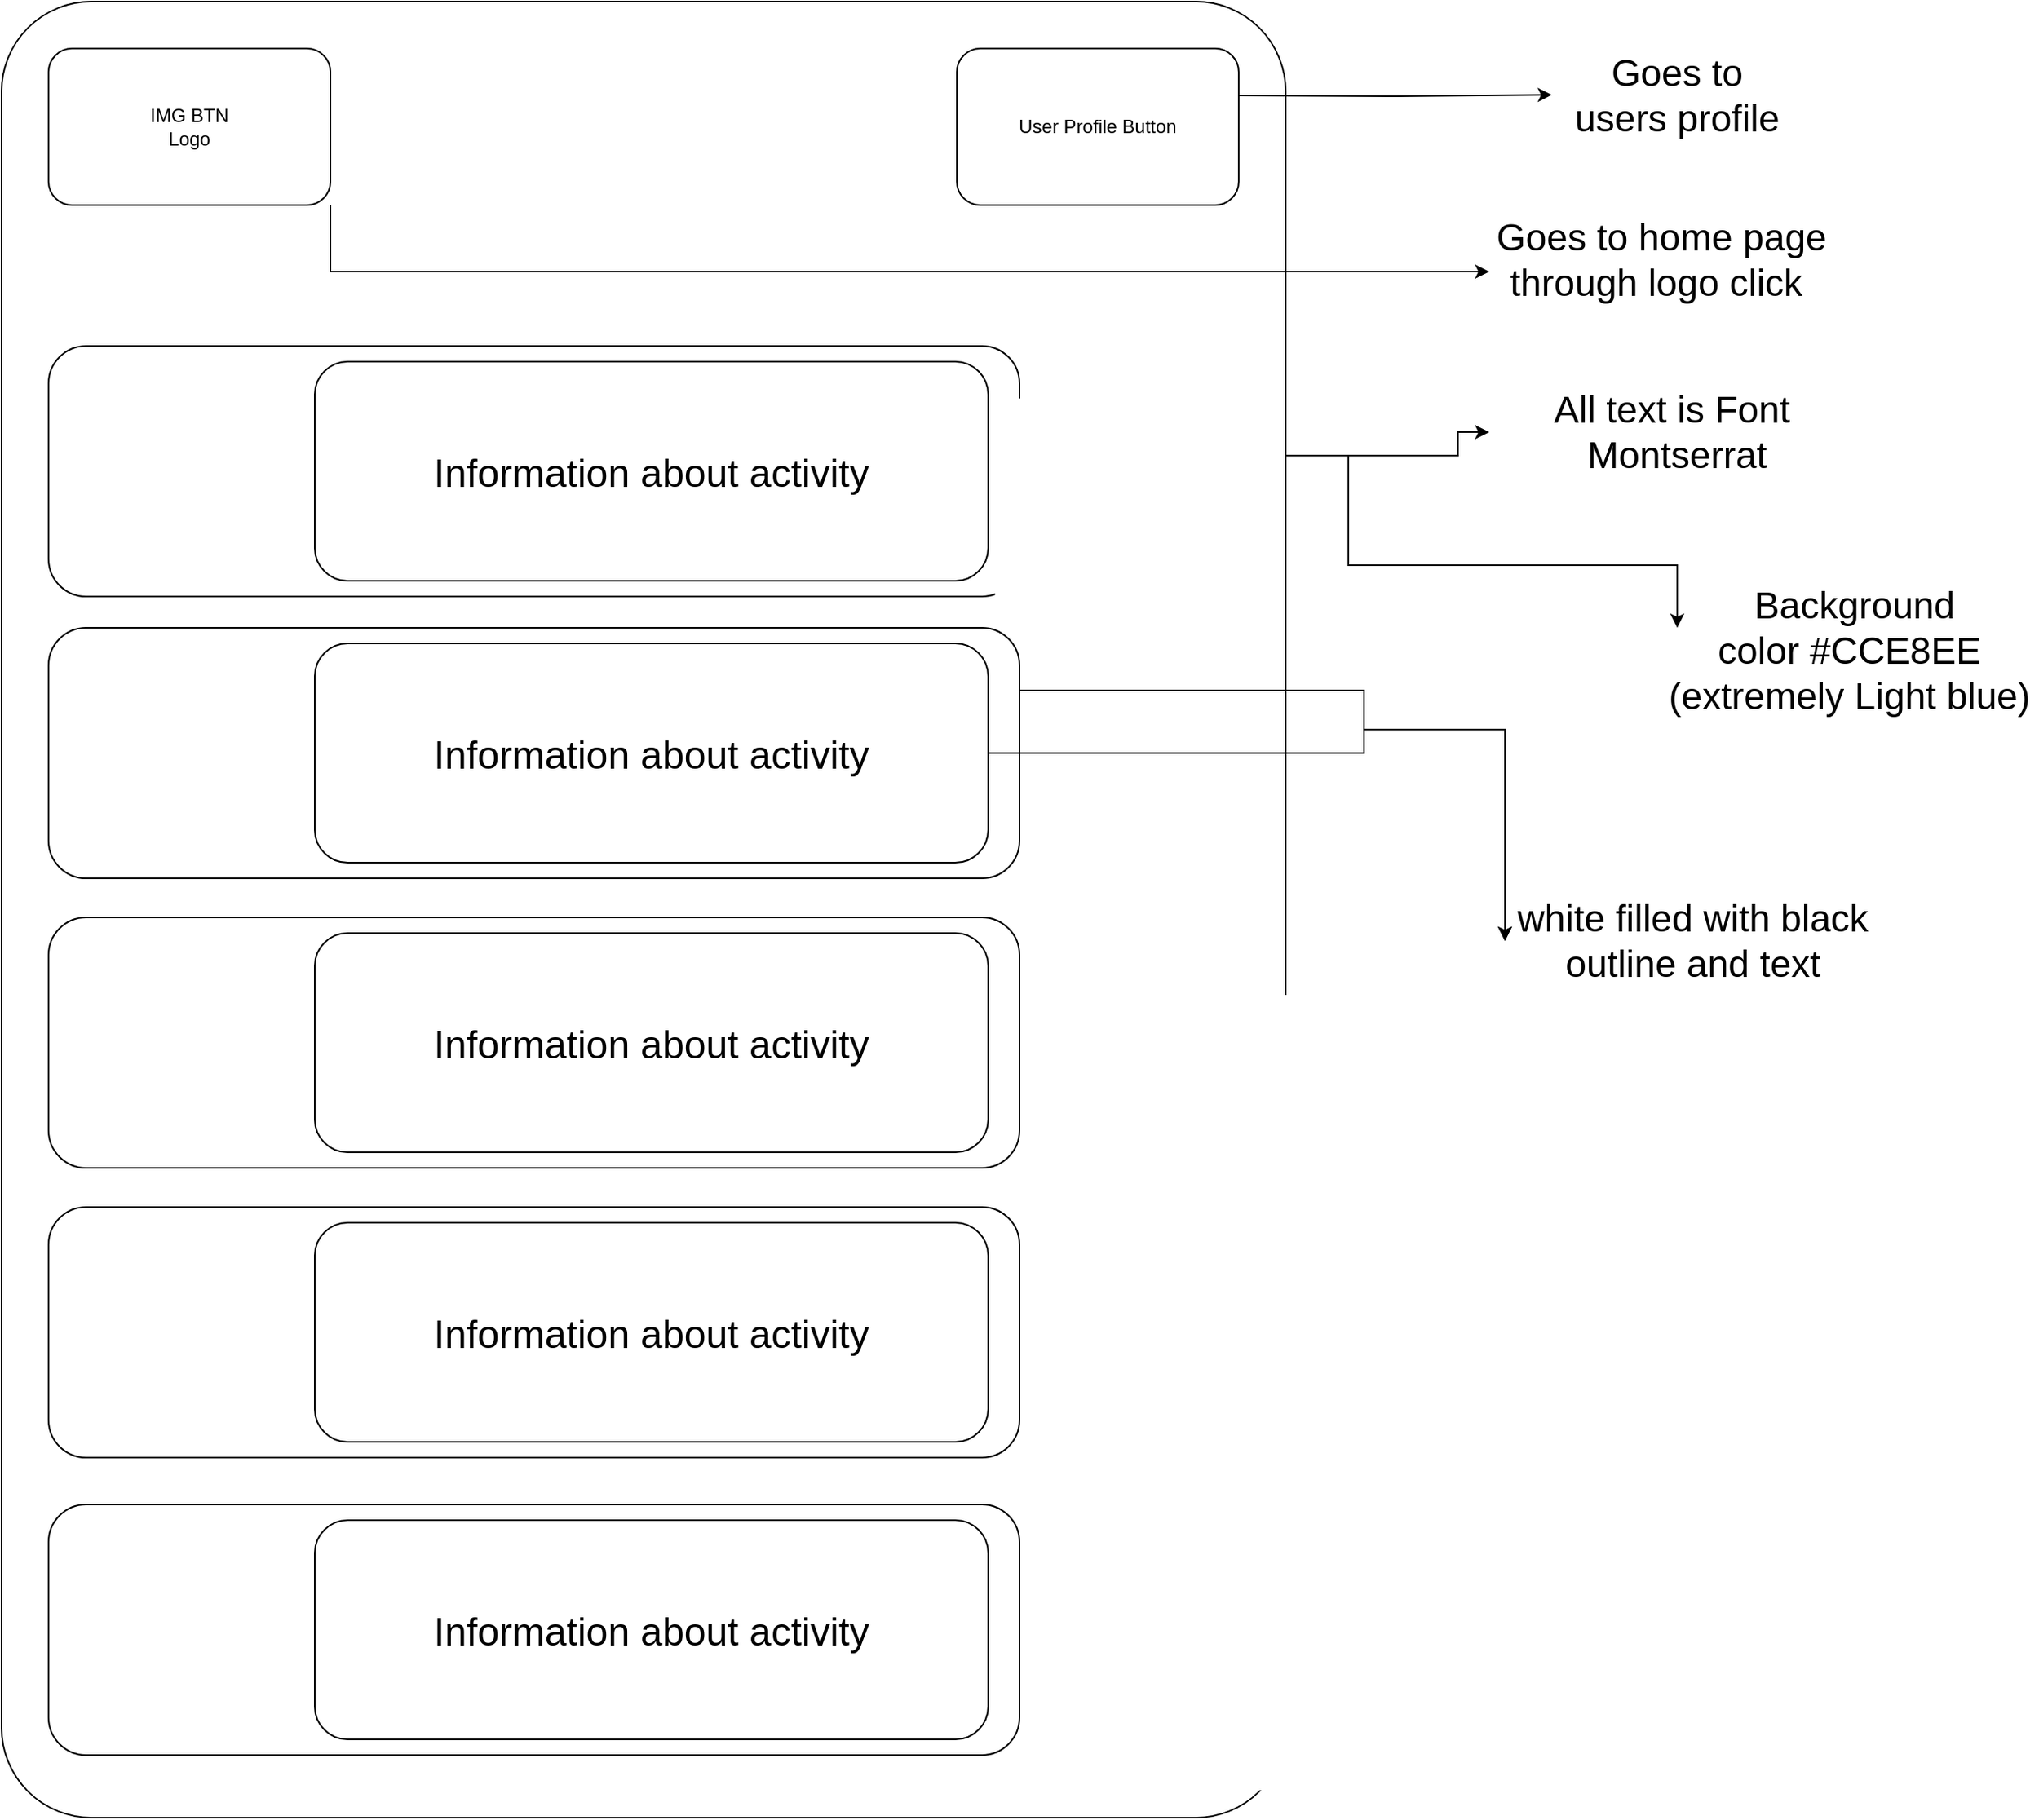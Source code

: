<mxfile version="24.0.6" type="device">
  <diagram name="Page-1" id="f1b7ffb7-ca1e-a977-7cf5-a751b3c06c05">
    <mxGraphModel dx="2647" dy="1260" grid="1" gridSize="10" guides="1" tooltips="1" connect="1" arrows="1" fold="1" page="1" pageScale="1" pageWidth="826" pageHeight="1169" background="none" math="0" shadow="0">
      <root>
        <mxCell id="0" />
        <mxCell id="1" parent="0" />
        <mxCell id="qfFioo9fjU9TVqREYKtZ-2" style="edgeStyle=orthogonalEdgeStyle;rounded=0;orthogonalLoop=1;jettySize=auto;html=1;exitX=1;exitY=0.25;exitDx=0;exitDy=0;entryX=0;entryY=0.5;entryDx=0;entryDy=0;" edge="1" parent="1" source="dO-Ke5plsGIxC5qf2pMP-61" target="qfFioo9fjU9TVqREYKtZ-1">
          <mxGeometry relative="1" as="geometry">
            <Array as="points">
              <mxPoint x="930" y="290" />
              <mxPoint x="930" y="275" />
            </Array>
          </mxGeometry>
        </mxCell>
        <mxCell id="qfFioo9fjU9TVqREYKtZ-5" style="edgeStyle=orthogonalEdgeStyle;rounded=0;orthogonalLoop=1;jettySize=auto;html=1;exitX=1;exitY=0.25;exitDx=0;exitDy=0;" edge="1" parent="1" source="dO-Ke5plsGIxC5qf2pMP-61" target="qfFioo9fjU9TVqREYKtZ-3">
          <mxGeometry relative="1" as="geometry">
            <mxPoint x="940" y="370" as="targetPoint" />
            <Array as="points">
              <mxPoint x="860" y="290" />
              <mxPoint x="860" y="360" />
              <mxPoint x="1070" y="360" />
            </Array>
          </mxGeometry>
        </mxCell>
        <mxCell id="dO-Ke5plsGIxC5qf2pMP-61" value="" style="rounded=1;whiteSpace=wrap;html=1;arcSize=7;" parent="1" vertex="1">
          <mxGeometry width="820" height="1160" as="geometry" />
        </mxCell>
        <mxCell id="dO-Ke5plsGIxC5qf2pMP-62" value="" style="rounded=1;whiteSpace=wrap;html=1;" parent="1" vertex="1">
          <mxGeometry x="30" y="220" width="620" height="160" as="geometry" />
        </mxCell>
        <mxCell id="dO-Ke5plsGIxC5qf2pMP-63" value="&lt;font style=&quot;font-size: 25px;&quot;&gt;Information about activity&lt;/font&gt;" style="rounded=1;whiteSpace=wrap;html=1;" parent="1" vertex="1">
          <mxGeometry x="200" y="230" width="430" height="140" as="geometry" />
        </mxCell>
        <mxCell id="qfFioo9fjU9TVqREYKtZ-9" style="edgeStyle=orthogonalEdgeStyle;rounded=0;orthogonalLoop=1;jettySize=auto;html=1;exitX=1;exitY=0.25;exitDx=0;exitDy=0;entryX=0;entryY=0.5;entryDx=0;entryDy=0;" edge="1" parent="1" source="dO-Ke5plsGIxC5qf2pMP-65" target="qfFioo9fjU9TVqREYKtZ-7">
          <mxGeometry relative="1" as="geometry">
            <Array as="points">
              <mxPoint x="870" y="440" />
              <mxPoint x="870" y="465" />
            </Array>
          </mxGeometry>
        </mxCell>
        <mxCell id="dO-Ke5plsGIxC5qf2pMP-65" value="" style="rounded=1;whiteSpace=wrap;html=1;" parent="1" vertex="1">
          <mxGeometry x="30" y="400" width="620" height="160" as="geometry" />
        </mxCell>
        <mxCell id="qfFioo9fjU9TVqREYKtZ-8" style="edgeStyle=orthogonalEdgeStyle;rounded=0;orthogonalLoop=1;jettySize=auto;html=1;exitX=1;exitY=0.5;exitDx=0;exitDy=0;entryX=0;entryY=0.5;entryDx=0;entryDy=0;" edge="1" parent="1" source="dO-Ke5plsGIxC5qf2pMP-66" target="qfFioo9fjU9TVqREYKtZ-7">
          <mxGeometry relative="1" as="geometry">
            <Array as="points">
              <mxPoint x="870" y="480" />
              <mxPoint x="870" y="465" />
            </Array>
          </mxGeometry>
        </mxCell>
        <mxCell id="dO-Ke5plsGIxC5qf2pMP-66" value="&lt;font style=&quot;font-size: 25px;&quot;&gt;Information about activity&lt;/font&gt;" style="rounded=1;whiteSpace=wrap;html=1;" parent="1" vertex="1">
          <mxGeometry x="200" y="410" width="430" height="140" as="geometry" />
        </mxCell>
        <mxCell id="dO-Ke5plsGIxC5qf2pMP-67" value="" style="rounded=1;whiteSpace=wrap;html=1;" parent="1" vertex="1">
          <mxGeometry x="30" y="585" width="620" height="160" as="geometry" />
        </mxCell>
        <mxCell id="dO-Ke5plsGIxC5qf2pMP-68" value="&lt;font style=&quot;font-size: 25px;&quot;&gt;Information about activity&lt;/font&gt;" style="rounded=1;whiteSpace=wrap;html=1;" parent="1" vertex="1">
          <mxGeometry x="200" y="595" width="430" height="140" as="geometry" />
        </mxCell>
        <mxCell id="dO-Ke5plsGIxC5qf2pMP-69" value="" style="rounded=1;whiteSpace=wrap;html=1;" parent="1" vertex="1">
          <mxGeometry x="30" y="770" width="620" height="160" as="geometry" />
        </mxCell>
        <mxCell id="dO-Ke5plsGIxC5qf2pMP-70" value="&lt;font style=&quot;font-size: 25px;&quot;&gt;Information about activity&lt;/font&gt;" style="rounded=1;whiteSpace=wrap;html=1;" parent="1" vertex="1">
          <mxGeometry x="200" y="780" width="430" height="140" as="geometry" />
        </mxCell>
        <mxCell id="dO-Ke5plsGIxC5qf2pMP-71" value="" style="rounded=1;whiteSpace=wrap;html=1;" parent="1" vertex="1">
          <mxGeometry x="30" y="960" width="620" height="160" as="geometry" />
        </mxCell>
        <mxCell id="dO-Ke5plsGIxC5qf2pMP-72" value="&lt;font style=&quot;font-size: 25px;&quot;&gt;Information about activity&lt;/font&gt;" style="rounded=1;whiteSpace=wrap;html=1;" parent="1" vertex="1">
          <mxGeometry x="200" y="970" width="430" height="140" as="geometry" />
        </mxCell>
        <mxCell id="qfFioo9fjU9TVqREYKtZ-1" value="&lt;font style=&quot;font-size: 24px;&quot;&gt;All text is Font&amp;nbsp;&lt;/font&gt;&lt;div&gt;&lt;font style=&quot;&quot;&gt;&lt;font style=&quot;font-size: 24px;&quot;&gt;Montserrat&lt;/font&gt;&lt;br&gt;&lt;/font&gt;&lt;/div&gt;" style="text;strokeColor=none;align=center;fillColor=none;html=1;verticalAlign=middle;whiteSpace=wrap;rounded=0;" vertex="1" parent="1">
          <mxGeometry x="950" y="190" width="240" height="170" as="geometry" />
        </mxCell>
        <mxCell id="qfFioo9fjU9TVqREYKtZ-3" value="&lt;font style=&quot;font-size: 24px;&quot;&gt;&amp;nbsp;Background color&amp;nbsp;#CCE8EE (extremely Light blue)&lt;/font&gt;" style="text;strokeColor=none;align=center;fillColor=none;html=1;verticalAlign=middle;whiteSpace=wrap;rounded=0;" vertex="1" parent="1">
          <mxGeometry x="1060" y="400" width="240" height="30" as="geometry" />
        </mxCell>
        <mxCell id="qfFioo9fjU9TVqREYKtZ-7" value="&lt;font style=&quot;font-size: 24px;&quot;&gt;white filled with black outline and text&lt;/font&gt;" style="text;strokeColor=none;align=center;fillColor=none;html=1;verticalAlign=middle;whiteSpace=wrap;rounded=0;" vertex="1" parent="1">
          <mxGeometry x="960" y="585" width="240" height="30" as="geometry" />
        </mxCell>
        <mxCell id="qfFioo9fjU9TVqREYKtZ-15" style="edgeStyle=orthogonalEdgeStyle;rounded=0;orthogonalLoop=1;jettySize=auto;html=1;exitX=1;exitY=0.5;exitDx=0;exitDy=0;" edge="1" parent="1">
          <mxGeometry relative="1" as="geometry">
            <mxPoint x="990" y="59.571" as="targetPoint" />
            <mxPoint x="790" y="60" as="sourcePoint" />
          </mxGeometry>
        </mxCell>
        <mxCell id="qfFioo9fjU9TVqREYKtZ-14" value="&lt;font style=&quot;font-size: 24px;&quot;&gt;Goes to home page through logo click&amp;nbsp;&lt;/font&gt;" style="text;html=1;align=center;verticalAlign=middle;whiteSpace=wrap;rounded=0;" vertex="1" parent="1">
          <mxGeometry x="950" y="150" width="220" height="30" as="geometry" />
        </mxCell>
        <mxCell id="qfFioo9fjU9TVqREYKtZ-16" value="&lt;font style=&quot;font-size: 24px;&quot;&gt;Goes to users profile&lt;/font&gt;" style="text;html=1;align=center;verticalAlign=middle;whiteSpace=wrap;rounded=0;" vertex="1" parent="1">
          <mxGeometry x="1000" y="45" width="140" height="30" as="geometry" />
        </mxCell>
        <mxCell id="qfFioo9fjU9TVqREYKtZ-21" style="edgeStyle=orthogonalEdgeStyle;rounded=0;orthogonalLoop=1;jettySize=auto;html=1;exitX=1;exitY=1;exitDx=0;exitDy=0;entryX=0;entryY=0.75;entryDx=0;entryDy=0;" edge="1" parent="1" source="qfFioo9fjU9TVqREYKtZ-18" target="qfFioo9fjU9TVqREYKtZ-14">
          <mxGeometry relative="1" as="geometry" />
        </mxCell>
        <mxCell id="qfFioo9fjU9TVqREYKtZ-18" value="IMG BTN&lt;div&gt;Logo&lt;/div&gt;" style="rounded=1;whiteSpace=wrap;html=1;" vertex="1" parent="1">
          <mxGeometry x="30" y="30" width="180" height="100" as="geometry" />
        </mxCell>
        <mxCell id="qfFioo9fjU9TVqREYKtZ-19" value="User Profile Button" style="rounded=1;whiteSpace=wrap;html=1;" vertex="1" parent="1">
          <mxGeometry x="610" y="30" width="180" height="100" as="geometry" />
        </mxCell>
      </root>
    </mxGraphModel>
  </diagram>
</mxfile>
